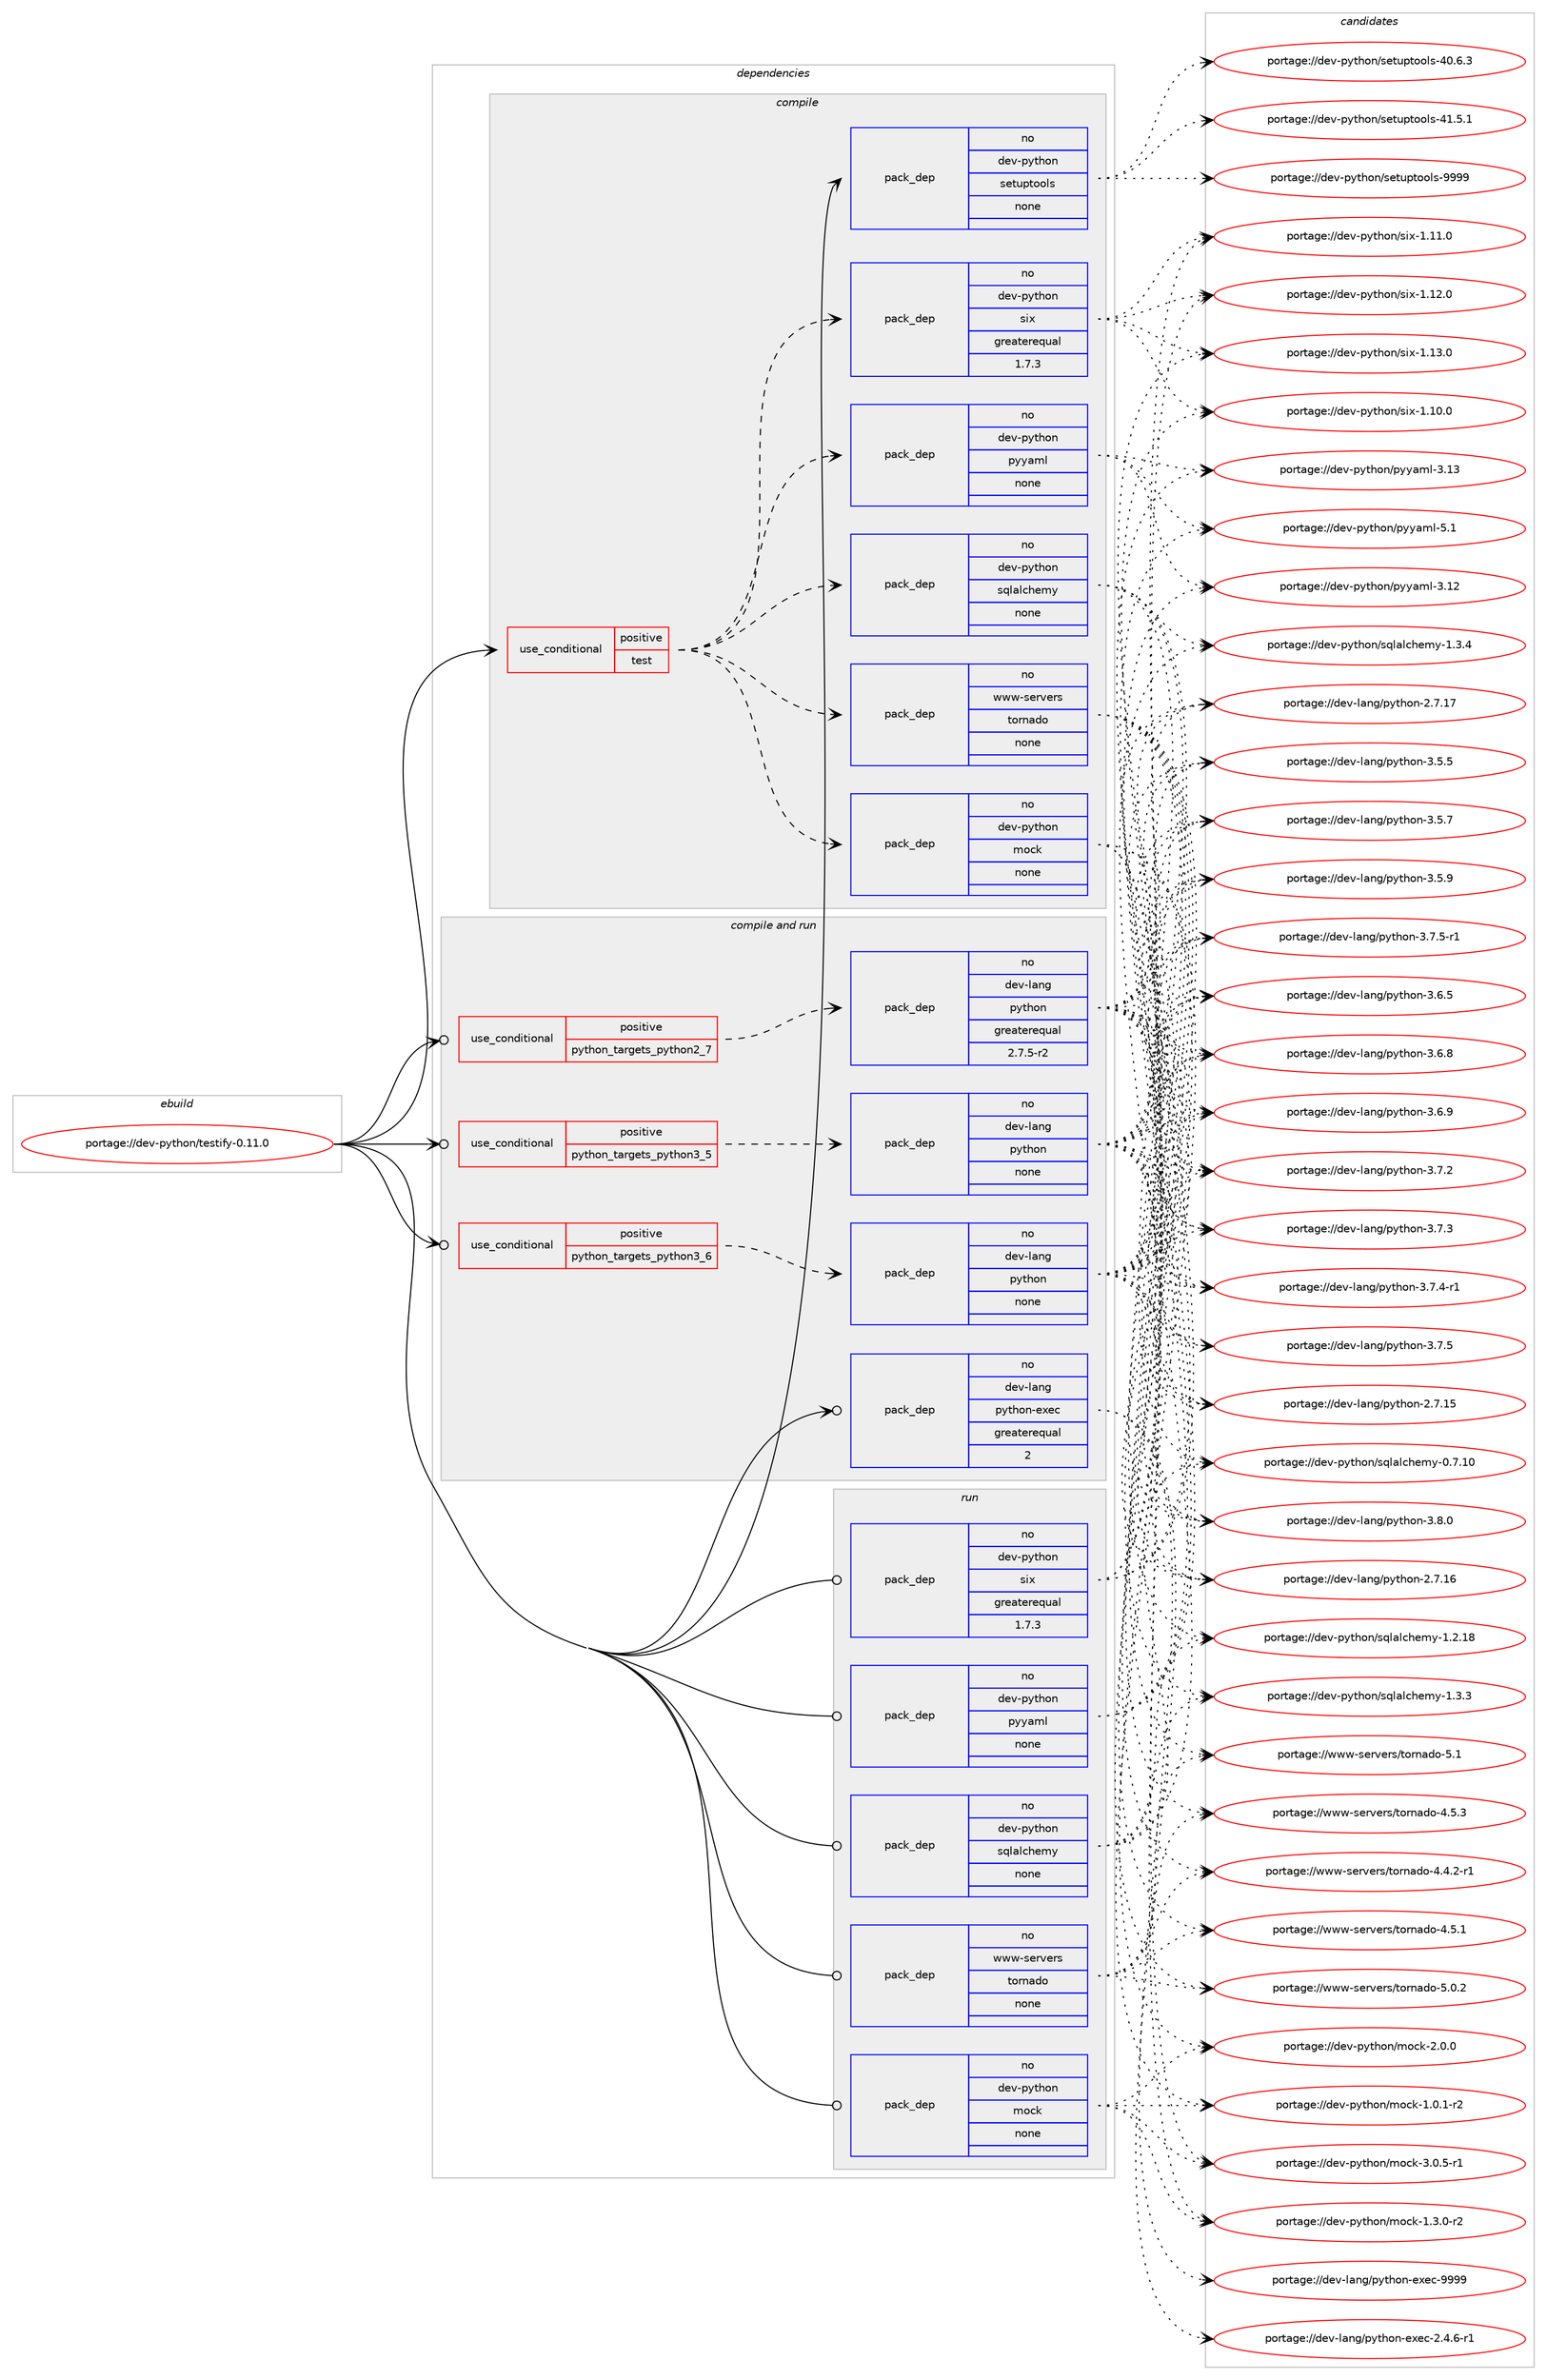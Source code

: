 digraph prolog {

# *************
# Graph options
# *************

newrank=true;
concentrate=true;
compound=true;
graph [rankdir=LR,fontname=Helvetica,fontsize=10,ranksep=1.5];#, ranksep=2.5, nodesep=0.2];
edge  [arrowhead=vee];
node  [fontname=Helvetica,fontsize=10];

# **********
# The ebuild
# **********

subgraph cluster_leftcol {
color=gray;
rank=same;
label=<<i>ebuild</i>>;
id [label="portage://dev-python/testify-0.11.0", color=red, width=4, href="../dev-python/testify-0.11.0.svg"];
}

# ****************
# The dependencies
# ****************

subgraph cluster_midcol {
color=gray;
label=<<i>dependencies</i>>;
subgraph cluster_compile {
fillcolor="#eeeeee";
style=filled;
label=<<i>compile</i>>;
subgraph cond39677 {
dependency175472 [label=<<TABLE BORDER="0" CELLBORDER="1" CELLSPACING="0" CELLPADDING="4"><TR><TD ROWSPAN="3" CELLPADDING="10">use_conditional</TD></TR><TR><TD>positive</TD></TR><TR><TD>test</TD></TR></TABLE>>, shape=none, color=red];
subgraph pack132391 {
dependency175473 [label=<<TABLE BORDER="0" CELLBORDER="1" CELLSPACING="0" CELLPADDING="4" WIDTH="220"><TR><TD ROWSPAN="6" CELLPADDING="30">pack_dep</TD></TR><TR><TD WIDTH="110">no</TD></TR><TR><TD>dev-python</TD></TR><TR><TD>pyyaml</TD></TR><TR><TD>none</TD></TR><TR><TD></TD></TR></TABLE>>, shape=none, color=blue];
}
dependency175472:e -> dependency175473:w [weight=20,style="dashed",arrowhead="vee"];
subgraph pack132392 {
dependency175474 [label=<<TABLE BORDER="0" CELLBORDER="1" CELLSPACING="0" CELLPADDING="4" WIDTH="220"><TR><TD ROWSPAN="6" CELLPADDING="30">pack_dep</TD></TR><TR><TD WIDTH="110">no</TD></TR><TR><TD>dev-python</TD></TR><TR><TD>sqlalchemy</TD></TR><TR><TD>none</TD></TR><TR><TD></TD></TR></TABLE>>, shape=none, color=blue];
}
dependency175472:e -> dependency175474:w [weight=20,style="dashed",arrowhead="vee"];
subgraph pack132393 {
dependency175475 [label=<<TABLE BORDER="0" CELLBORDER="1" CELLSPACING="0" CELLPADDING="4" WIDTH="220"><TR><TD ROWSPAN="6" CELLPADDING="30">pack_dep</TD></TR><TR><TD WIDTH="110">no</TD></TR><TR><TD>dev-python</TD></TR><TR><TD>mock</TD></TR><TR><TD>none</TD></TR><TR><TD></TD></TR></TABLE>>, shape=none, color=blue];
}
dependency175472:e -> dependency175475:w [weight=20,style="dashed",arrowhead="vee"];
subgraph pack132394 {
dependency175476 [label=<<TABLE BORDER="0" CELLBORDER="1" CELLSPACING="0" CELLPADDING="4" WIDTH="220"><TR><TD ROWSPAN="6" CELLPADDING="30">pack_dep</TD></TR><TR><TD WIDTH="110">no</TD></TR><TR><TD>www-servers</TD></TR><TR><TD>tornado</TD></TR><TR><TD>none</TD></TR><TR><TD></TD></TR></TABLE>>, shape=none, color=blue];
}
dependency175472:e -> dependency175476:w [weight=20,style="dashed",arrowhead="vee"];
subgraph pack132395 {
dependency175477 [label=<<TABLE BORDER="0" CELLBORDER="1" CELLSPACING="0" CELLPADDING="4" WIDTH="220"><TR><TD ROWSPAN="6" CELLPADDING="30">pack_dep</TD></TR><TR><TD WIDTH="110">no</TD></TR><TR><TD>dev-python</TD></TR><TR><TD>six</TD></TR><TR><TD>greaterequal</TD></TR><TR><TD>1.7.3</TD></TR></TABLE>>, shape=none, color=blue];
}
dependency175472:e -> dependency175477:w [weight=20,style="dashed",arrowhead="vee"];
}
id:e -> dependency175472:w [weight=20,style="solid",arrowhead="vee"];
subgraph pack132396 {
dependency175478 [label=<<TABLE BORDER="0" CELLBORDER="1" CELLSPACING="0" CELLPADDING="4" WIDTH="220"><TR><TD ROWSPAN="6" CELLPADDING="30">pack_dep</TD></TR><TR><TD WIDTH="110">no</TD></TR><TR><TD>dev-python</TD></TR><TR><TD>setuptools</TD></TR><TR><TD>none</TD></TR><TR><TD></TD></TR></TABLE>>, shape=none, color=blue];
}
id:e -> dependency175478:w [weight=20,style="solid",arrowhead="vee"];
}
subgraph cluster_compileandrun {
fillcolor="#eeeeee";
style=filled;
label=<<i>compile and run</i>>;
subgraph cond39678 {
dependency175479 [label=<<TABLE BORDER="0" CELLBORDER="1" CELLSPACING="0" CELLPADDING="4"><TR><TD ROWSPAN="3" CELLPADDING="10">use_conditional</TD></TR><TR><TD>positive</TD></TR><TR><TD>python_targets_python2_7</TD></TR></TABLE>>, shape=none, color=red];
subgraph pack132397 {
dependency175480 [label=<<TABLE BORDER="0" CELLBORDER="1" CELLSPACING="0" CELLPADDING="4" WIDTH="220"><TR><TD ROWSPAN="6" CELLPADDING="30">pack_dep</TD></TR><TR><TD WIDTH="110">no</TD></TR><TR><TD>dev-lang</TD></TR><TR><TD>python</TD></TR><TR><TD>greaterequal</TD></TR><TR><TD>2.7.5-r2</TD></TR></TABLE>>, shape=none, color=blue];
}
dependency175479:e -> dependency175480:w [weight=20,style="dashed",arrowhead="vee"];
}
id:e -> dependency175479:w [weight=20,style="solid",arrowhead="odotvee"];
subgraph cond39679 {
dependency175481 [label=<<TABLE BORDER="0" CELLBORDER="1" CELLSPACING="0" CELLPADDING="4"><TR><TD ROWSPAN="3" CELLPADDING="10">use_conditional</TD></TR><TR><TD>positive</TD></TR><TR><TD>python_targets_python3_5</TD></TR></TABLE>>, shape=none, color=red];
subgraph pack132398 {
dependency175482 [label=<<TABLE BORDER="0" CELLBORDER="1" CELLSPACING="0" CELLPADDING="4" WIDTH="220"><TR><TD ROWSPAN="6" CELLPADDING="30">pack_dep</TD></TR><TR><TD WIDTH="110">no</TD></TR><TR><TD>dev-lang</TD></TR><TR><TD>python</TD></TR><TR><TD>none</TD></TR><TR><TD></TD></TR></TABLE>>, shape=none, color=blue];
}
dependency175481:e -> dependency175482:w [weight=20,style="dashed",arrowhead="vee"];
}
id:e -> dependency175481:w [weight=20,style="solid",arrowhead="odotvee"];
subgraph cond39680 {
dependency175483 [label=<<TABLE BORDER="0" CELLBORDER="1" CELLSPACING="0" CELLPADDING="4"><TR><TD ROWSPAN="3" CELLPADDING="10">use_conditional</TD></TR><TR><TD>positive</TD></TR><TR><TD>python_targets_python3_6</TD></TR></TABLE>>, shape=none, color=red];
subgraph pack132399 {
dependency175484 [label=<<TABLE BORDER="0" CELLBORDER="1" CELLSPACING="0" CELLPADDING="4" WIDTH="220"><TR><TD ROWSPAN="6" CELLPADDING="30">pack_dep</TD></TR><TR><TD WIDTH="110">no</TD></TR><TR><TD>dev-lang</TD></TR><TR><TD>python</TD></TR><TR><TD>none</TD></TR><TR><TD></TD></TR></TABLE>>, shape=none, color=blue];
}
dependency175483:e -> dependency175484:w [weight=20,style="dashed",arrowhead="vee"];
}
id:e -> dependency175483:w [weight=20,style="solid",arrowhead="odotvee"];
subgraph pack132400 {
dependency175485 [label=<<TABLE BORDER="0" CELLBORDER="1" CELLSPACING="0" CELLPADDING="4" WIDTH="220"><TR><TD ROWSPAN="6" CELLPADDING="30">pack_dep</TD></TR><TR><TD WIDTH="110">no</TD></TR><TR><TD>dev-lang</TD></TR><TR><TD>python-exec</TD></TR><TR><TD>greaterequal</TD></TR><TR><TD>2</TD></TR></TABLE>>, shape=none, color=blue];
}
id:e -> dependency175485:w [weight=20,style="solid",arrowhead="odotvee"];
}
subgraph cluster_run {
fillcolor="#eeeeee";
style=filled;
label=<<i>run</i>>;
subgraph pack132401 {
dependency175486 [label=<<TABLE BORDER="0" CELLBORDER="1" CELLSPACING="0" CELLPADDING="4" WIDTH="220"><TR><TD ROWSPAN="6" CELLPADDING="30">pack_dep</TD></TR><TR><TD WIDTH="110">no</TD></TR><TR><TD>dev-python</TD></TR><TR><TD>mock</TD></TR><TR><TD>none</TD></TR><TR><TD></TD></TR></TABLE>>, shape=none, color=blue];
}
id:e -> dependency175486:w [weight=20,style="solid",arrowhead="odot"];
subgraph pack132402 {
dependency175487 [label=<<TABLE BORDER="0" CELLBORDER="1" CELLSPACING="0" CELLPADDING="4" WIDTH="220"><TR><TD ROWSPAN="6" CELLPADDING="30">pack_dep</TD></TR><TR><TD WIDTH="110">no</TD></TR><TR><TD>dev-python</TD></TR><TR><TD>pyyaml</TD></TR><TR><TD>none</TD></TR><TR><TD></TD></TR></TABLE>>, shape=none, color=blue];
}
id:e -> dependency175487:w [weight=20,style="solid",arrowhead="odot"];
subgraph pack132403 {
dependency175488 [label=<<TABLE BORDER="0" CELLBORDER="1" CELLSPACING="0" CELLPADDING="4" WIDTH="220"><TR><TD ROWSPAN="6" CELLPADDING="30">pack_dep</TD></TR><TR><TD WIDTH="110">no</TD></TR><TR><TD>dev-python</TD></TR><TR><TD>six</TD></TR><TR><TD>greaterequal</TD></TR><TR><TD>1.7.3</TD></TR></TABLE>>, shape=none, color=blue];
}
id:e -> dependency175488:w [weight=20,style="solid",arrowhead="odot"];
subgraph pack132404 {
dependency175489 [label=<<TABLE BORDER="0" CELLBORDER="1" CELLSPACING="0" CELLPADDING="4" WIDTH="220"><TR><TD ROWSPAN="6" CELLPADDING="30">pack_dep</TD></TR><TR><TD WIDTH="110">no</TD></TR><TR><TD>dev-python</TD></TR><TR><TD>sqlalchemy</TD></TR><TR><TD>none</TD></TR><TR><TD></TD></TR></TABLE>>, shape=none, color=blue];
}
id:e -> dependency175489:w [weight=20,style="solid",arrowhead="odot"];
subgraph pack132405 {
dependency175490 [label=<<TABLE BORDER="0" CELLBORDER="1" CELLSPACING="0" CELLPADDING="4" WIDTH="220"><TR><TD ROWSPAN="6" CELLPADDING="30">pack_dep</TD></TR><TR><TD WIDTH="110">no</TD></TR><TR><TD>www-servers</TD></TR><TR><TD>tornado</TD></TR><TR><TD>none</TD></TR><TR><TD></TD></TR></TABLE>>, shape=none, color=blue];
}
id:e -> dependency175490:w [weight=20,style="solid",arrowhead="odot"];
}
}

# **************
# The candidates
# **************

subgraph cluster_choices {
rank=same;
color=gray;
label=<<i>candidates</i>>;

subgraph choice132391 {
color=black;
nodesep=1;
choiceportage1001011184511212111610411111047112121121971091084551464950 [label="portage://dev-python/pyyaml-3.12", color=red, width=4,href="../dev-python/pyyaml-3.12.svg"];
choiceportage1001011184511212111610411111047112121121971091084551464951 [label="portage://dev-python/pyyaml-3.13", color=red, width=4,href="../dev-python/pyyaml-3.13.svg"];
choiceportage10010111845112121116104111110471121211219710910845534649 [label="portage://dev-python/pyyaml-5.1", color=red, width=4,href="../dev-python/pyyaml-5.1.svg"];
dependency175473:e -> choiceportage1001011184511212111610411111047112121121971091084551464950:w [style=dotted,weight="100"];
dependency175473:e -> choiceportage1001011184511212111610411111047112121121971091084551464951:w [style=dotted,weight="100"];
dependency175473:e -> choiceportage10010111845112121116104111110471121211219710910845534649:w [style=dotted,weight="100"];
}
subgraph choice132392 {
color=black;
nodesep=1;
choiceportage1001011184511212111610411111047115113108971089910410110912145484655464948 [label="portage://dev-python/sqlalchemy-0.7.10", color=red, width=4,href="../dev-python/sqlalchemy-0.7.10.svg"];
choiceportage1001011184511212111610411111047115113108971089910410110912145494650464956 [label="portage://dev-python/sqlalchemy-1.2.18", color=red, width=4,href="../dev-python/sqlalchemy-1.2.18.svg"];
choiceportage10010111845112121116104111110471151131089710899104101109121454946514651 [label="portage://dev-python/sqlalchemy-1.3.3", color=red, width=4,href="../dev-python/sqlalchemy-1.3.3.svg"];
choiceportage10010111845112121116104111110471151131089710899104101109121454946514652 [label="portage://dev-python/sqlalchemy-1.3.4", color=red, width=4,href="../dev-python/sqlalchemy-1.3.4.svg"];
dependency175474:e -> choiceportage1001011184511212111610411111047115113108971089910410110912145484655464948:w [style=dotted,weight="100"];
dependency175474:e -> choiceportage1001011184511212111610411111047115113108971089910410110912145494650464956:w [style=dotted,weight="100"];
dependency175474:e -> choiceportage10010111845112121116104111110471151131089710899104101109121454946514651:w [style=dotted,weight="100"];
dependency175474:e -> choiceportage10010111845112121116104111110471151131089710899104101109121454946514652:w [style=dotted,weight="100"];
}
subgraph choice132393 {
color=black;
nodesep=1;
choiceportage1001011184511212111610411111047109111991074549464846494511450 [label="portage://dev-python/mock-1.0.1-r2", color=red, width=4,href="../dev-python/mock-1.0.1-r2.svg"];
choiceportage1001011184511212111610411111047109111991074549465146484511450 [label="portage://dev-python/mock-1.3.0-r2", color=red, width=4,href="../dev-python/mock-1.3.0-r2.svg"];
choiceportage100101118451121211161041111104710911199107455046484648 [label="portage://dev-python/mock-2.0.0", color=red, width=4,href="../dev-python/mock-2.0.0.svg"];
choiceportage1001011184511212111610411111047109111991074551464846534511449 [label="portage://dev-python/mock-3.0.5-r1", color=red, width=4,href="../dev-python/mock-3.0.5-r1.svg"];
dependency175475:e -> choiceportage1001011184511212111610411111047109111991074549464846494511450:w [style=dotted,weight="100"];
dependency175475:e -> choiceportage1001011184511212111610411111047109111991074549465146484511450:w [style=dotted,weight="100"];
dependency175475:e -> choiceportage100101118451121211161041111104710911199107455046484648:w [style=dotted,weight="100"];
dependency175475:e -> choiceportage1001011184511212111610411111047109111991074551464846534511449:w [style=dotted,weight="100"];
}
subgraph choice132394 {
color=black;
nodesep=1;
choiceportage1191191194511510111411810111411547116111114110971001114552465246504511449 [label="portage://www-servers/tornado-4.4.2-r1", color=red, width=4,href="../www-servers/tornado-4.4.2-r1.svg"];
choiceportage119119119451151011141181011141154711611111411097100111455246534649 [label="portage://www-servers/tornado-4.5.1", color=red, width=4,href="../www-servers/tornado-4.5.1.svg"];
choiceportage119119119451151011141181011141154711611111411097100111455246534651 [label="portage://www-servers/tornado-4.5.3", color=red, width=4,href="../www-servers/tornado-4.5.3.svg"];
choiceportage119119119451151011141181011141154711611111411097100111455346484650 [label="portage://www-servers/tornado-5.0.2", color=red, width=4,href="../www-servers/tornado-5.0.2.svg"];
choiceportage11911911945115101114118101114115471161111141109710011145534649 [label="portage://www-servers/tornado-5.1", color=red, width=4,href="../www-servers/tornado-5.1.svg"];
dependency175476:e -> choiceportage1191191194511510111411810111411547116111114110971001114552465246504511449:w [style=dotted,weight="100"];
dependency175476:e -> choiceportage119119119451151011141181011141154711611111411097100111455246534649:w [style=dotted,weight="100"];
dependency175476:e -> choiceportage119119119451151011141181011141154711611111411097100111455246534651:w [style=dotted,weight="100"];
dependency175476:e -> choiceportage119119119451151011141181011141154711611111411097100111455346484650:w [style=dotted,weight="100"];
dependency175476:e -> choiceportage11911911945115101114118101114115471161111141109710011145534649:w [style=dotted,weight="100"];
}
subgraph choice132395 {
color=black;
nodesep=1;
choiceportage100101118451121211161041111104711510512045494649484648 [label="portage://dev-python/six-1.10.0", color=red, width=4,href="../dev-python/six-1.10.0.svg"];
choiceportage100101118451121211161041111104711510512045494649494648 [label="portage://dev-python/six-1.11.0", color=red, width=4,href="../dev-python/six-1.11.0.svg"];
choiceportage100101118451121211161041111104711510512045494649504648 [label="portage://dev-python/six-1.12.0", color=red, width=4,href="../dev-python/six-1.12.0.svg"];
choiceportage100101118451121211161041111104711510512045494649514648 [label="portage://dev-python/six-1.13.0", color=red, width=4,href="../dev-python/six-1.13.0.svg"];
dependency175477:e -> choiceportage100101118451121211161041111104711510512045494649484648:w [style=dotted,weight="100"];
dependency175477:e -> choiceportage100101118451121211161041111104711510512045494649494648:w [style=dotted,weight="100"];
dependency175477:e -> choiceportage100101118451121211161041111104711510512045494649504648:w [style=dotted,weight="100"];
dependency175477:e -> choiceportage100101118451121211161041111104711510512045494649514648:w [style=dotted,weight="100"];
}
subgraph choice132396 {
color=black;
nodesep=1;
choiceportage100101118451121211161041111104711510111611711211611111110811545524846544651 [label="portage://dev-python/setuptools-40.6.3", color=red, width=4,href="../dev-python/setuptools-40.6.3.svg"];
choiceportage100101118451121211161041111104711510111611711211611111110811545524946534649 [label="portage://dev-python/setuptools-41.5.1", color=red, width=4,href="../dev-python/setuptools-41.5.1.svg"];
choiceportage10010111845112121116104111110471151011161171121161111111081154557575757 [label="portage://dev-python/setuptools-9999", color=red, width=4,href="../dev-python/setuptools-9999.svg"];
dependency175478:e -> choiceportage100101118451121211161041111104711510111611711211611111110811545524846544651:w [style=dotted,weight="100"];
dependency175478:e -> choiceportage100101118451121211161041111104711510111611711211611111110811545524946534649:w [style=dotted,weight="100"];
dependency175478:e -> choiceportage10010111845112121116104111110471151011161171121161111111081154557575757:w [style=dotted,weight="100"];
}
subgraph choice132397 {
color=black;
nodesep=1;
choiceportage10010111845108971101034711212111610411111045504655464953 [label="portage://dev-lang/python-2.7.15", color=red, width=4,href="../dev-lang/python-2.7.15.svg"];
choiceportage10010111845108971101034711212111610411111045504655464954 [label="portage://dev-lang/python-2.7.16", color=red, width=4,href="../dev-lang/python-2.7.16.svg"];
choiceportage10010111845108971101034711212111610411111045504655464955 [label="portage://dev-lang/python-2.7.17", color=red, width=4,href="../dev-lang/python-2.7.17.svg"];
choiceportage100101118451089711010347112121116104111110455146534653 [label="portage://dev-lang/python-3.5.5", color=red, width=4,href="../dev-lang/python-3.5.5.svg"];
choiceportage100101118451089711010347112121116104111110455146534655 [label="portage://dev-lang/python-3.5.7", color=red, width=4,href="../dev-lang/python-3.5.7.svg"];
choiceportage100101118451089711010347112121116104111110455146534657 [label="portage://dev-lang/python-3.5.9", color=red, width=4,href="../dev-lang/python-3.5.9.svg"];
choiceportage100101118451089711010347112121116104111110455146544653 [label="portage://dev-lang/python-3.6.5", color=red, width=4,href="../dev-lang/python-3.6.5.svg"];
choiceportage100101118451089711010347112121116104111110455146544656 [label="portage://dev-lang/python-3.6.8", color=red, width=4,href="../dev-lang/python-3.6.8.svg"];
choiceportage100101118451089711010347112121116104111110455146544657 [label="portage://dev-lang/python-3.6.9", color=red, width=4,href="../dev-lang/python-3.6.9.svg"];
choiceportage100101118451089711010347112121116104111110455146554650 [label="portage://dev-lang/python-3.7.2", color=red, width=4,href="../dev-lang/python-3.7.2.svg"];
choiceportage100101118451089711010347112121116104111110455146554651 [label="portage://dev-lang/python-3.7.3", color=red, width=4,href="../dev-lang/python-3.7.3.svg"];
choiceportage1001011184510897110103471121211161041111104551465546524511449 [label="portage://dev-lang/python-3.7.4-r1", color=red, width=4,href="../dev-lang/python-3.7.4-r1.svg"];
choiceportage100101118451089711010347112121116104111110455146554653 [label="portage://dev-lang/python-3.7.5", color=red, width=4,href="../dev-lang/python-3.7.5.svg"];
choiceportage1001011184510897110103471121211161041111104551465546534511449 [label="portage://dev-lang/python-3.7.5-r1", color=red, width=4,href="../dev-lang/python-3.7.5-r1.svg"];
choiceportage100101118451089711010347112121116104111110455146564648 [label="portage://dev-lang/python-3.8.0", color=red, width=4,href="../dev-lang/python-3.8.0.svg"];
dependency175480:e -> choiceportage10010111845108971101034711212111610411111045504655464953:w [style=dotted,weight="100"];
dependency175480:e -> choiceportage10010111845108971101034711212111610411111045504655464954:w [style=dotted,weight="100"];
dependency175480:e -> choiceportage10010111845108971101034711212111610411111045504655464955:w [style=dotted,weight="100"];
dependency175480:e -> choiceportage100101118451089711010347112121116104111110455146534653:w [style=dotted,weight="100"];
dependency175480:e -> choiceportage100101118451089711010347112121116104111110455146534655:w [style=dotted,weight="100"];
dependency175480:e -> choiceportage100101118451089711010347112121116104111110455146534657:w [style=dotted,weight="100"];
dependency175480:e -> choiceportage100101118451089711010347112121116104111110455146544653:w [style=dotted,weight="100"];
dependency175480:e -> choiceportage100101118451089711010347112121116104111110455146544656:w [style=dotted,weight="100"];
dependency175480:e -> choiceportage100101118451089711010347112121116104111110455146544657:w [style=dotted,weight="100"];
dependency175480:e -> choiceportage100101118451089711010347112121116104111110455146554650:w [style=dotted,weight="100"];
dependency175480:e -> choiceportage100101118451089711010347112121116104111110455146554651:w [style=dotted,weight="100"];
dependency175480:e -> choiceportage1001011184510897110103471121211161041111104551465546524511449:w [style=dotted,weight="100"];
dependency175480:e -> choiceportage100101118451089711010347112121116104111110455146554653:w [style=dotted,weight="100"];
dependency175480:e -> choiceportage1001011184510897110103471121211161041111104551465546534511449:w [style=dotted,weight="100"];
dependency175480:e -> choiceportage100101118451089711010347112121116104111110455146564648:w [style=dotted,weight="100"];
}
subgraph choice132398 {
color=black;
nodesep=1;
choiceportage10010111845108971101034711212111610411111045504655464953 [label="portage://dev-lang/python-2.7.15", color=red, width=4,href="../dev-lang/python-2.7.15.svg"];
choiceportage10010111845108971101034711212111610411111045504655464954 [label="portage://dev-lang/python-2.7.16", color=red, width=4,href="../dev-lang/python-2.7.16.svg"];
choiceportage10010111845108971101034711212111610411111045504655464955 [label="portage://dev-lang/python-2.7.17", color=red, width=4,href="../dev-lang/python-2.7.17.svg"];
choiceportage100101118451089711010347112121116104111110455146534653 [label="portage://dev-lang/python-3.5.5", color=red, width=4,href="../dev-lang/python-3.5.5.svg"];
choiceportage100101118451089711010347112121116104111110455146534655 [label="portage://dev-lang/python-3.5.7", color=red, width=4,href="../dev-lang/python-3.5.7.svg"];
choiceportage100101118451089711010347112121116104111110455146534657 [label="portage://dev-lang/python-3.5.9", color=red, width=4,href="../dev-lang/python-3.5.9.svg"];
choiceportage100101118451089711010347112121116104111110455146544653 [label="portage://dev-lang/python-3.6.5", color=red, width=4,href="../dev-lang/python-3.6.5.svg"];
choiceportage100101118451089711010347112121116104111110455146544656 [label="portage://dev-lang/python-3.6.8", color=red, width=4,href="../dev-lang/python-3.6.8.svg"];
choiceportage100101118451089711010347112121116104111110455146544657 [label="portage://dev-lang/python-3.6.9", color=red, width=4,href="../dev-lang/python-3.6.9.svg"];
choiceportage100101118451089711010347112121116104111110455146554650 [label="portage://dev-lang/python-3.7.2", color=red, width=4,href="../dev-lang/python-3.7.2.svg"];
choiceportage100101118451089711010347112121116104111110455146554651 [label="portage://dev-lang/python-3.7.3", color=red, width=4,href="../dev-lang/python-3.7.3.svg"];
choiceportage1001011184510897110103471121211161041111104551465546524511449 [label="portage://dev-lang/python-3.7.4-r1", color=red, width=4,href="../dev-lang/python-3.7.4-r1.svg"];
choiceportage100101118451089711010347112121116104111110455146554653 [label="portage://dev-lang/python-3.7.5", color=red, width=4,href="../dev-lang/python-3.7.5.svg"];
choiceportage1001011184510897110103471121211161041111104551465546534511449 [label="portage://dev-lang/python-3.7.5-r1", color=red, width=4,href="../dev-lang/python-3.7.5-r1.svg"];
choiceportage100101118451089711010347112121116104111110455146564648 [label="portage://dev-lang/python-3.8.0", color=red, width=4,href="../dev-lang/python-3.8.0.svg"];
dependency175482:e -> choiceportage10010111845108971101034711212111610411111045504655464953:w [style=dotted,weight="100"];
dependency175482:e -> choiceportage10010111845108971101034711212111610411111045504655464954:w [style=dotted,weight="100"];
dependency175482:e -> choiceportage10010111845108971101034711212111610411111045504655464955:w [style=dotted,weight="100"];
dependency175482:e -> choiceportage100101118451089711010347112121116104111110455146534653:w [style=dotted,weight="100"];
dependency175482:e -> choiceportage100101118451089711010347112121116104111110455146534655:w [style=dotted,weight="100"];
dependency175482:e -> choiceportage100101118451089711010347112121116104111110455146534657:w [style=dotted,weight="100"];
dependency175482:e -> choiceportage100101118451089711010347112121116104111110455146544653:w [style=dotted,weight="100"];
dependency175482:e -> choiceportage100101118451089711010347112121116104111110455146544656:w [style=dotted,weight="100"];
dependency175482:e -> choiceportage100101118451089711010347112121116104111110455146544657:w [style=dotted,weight="100"];
dependency175482:e -> choiceportage100101118451089711010347112121116104111110455146554650:w [style=dotted,weight="100"];
dependency175482:e -> choiceportage100101118451089711010347112121116104111110455146554651:w [style=dotted,weight="100"];
dependency175482:e -> choiceportage1001011184510897110103471121211161041111104551465546524511449:w [style=dotted,weight="100"];
dependency175482:e -> choiceportage100101118451089711010347112121116104111110455146554653:w [style=dotted,weight="100"];
dependency175482:e -> choiceportage1001011184510897110103471121211161041111104551465546534511449:w [style=dotted,weight="100"];
dependency175482:e -> choiceportage100101118451089711010347112121116104111110455146564648:w [style=dotted,weight="100"];
}
subgraph choice132399 {
color=black;
nodesep=1;
choiceportage10010111845108971101034711212111610411111045504655464953 [label="portage://dev-lang/python-2.7.15", color=red, width=4,href="../dev-lang/python-2.7.15.svg"];
choiceportage10010111845108971101034711212111610411111045504655464954 [label="portage://dev-lang/python-2.7.16", color=red, width=4,href="../dev-lang/python-2.7.16.svg"];
choiceportage10010111845108971101034711212111610411111045504655464955 [label="portage://dev-lang/python-2.7.17", color=red, width=4,href="../dev-lang/python-2.7.17.svg"];
choiceportage100101118451089711010347112121116104111110455146534653 [label="portage://dev-lang/python-3.5.5", color=red, width=4,href="../dev-lang/python-3.5.5.svg"];
choiceportage100101118451089711010347112121116104111110455146534655 [label="portage://dev-lang/python-3.5.7", color=red, width=4,href="../dev-lang/python-3.5.7.svg"];
choiceportage100101118451089711010347112121116104111110455146534657 [label="portage://dev-lang/python-3.5.9", color=red, width=4,href="../dev-lang/python-3.5.9.svg"];
choiceportage100101118451089711010347112121116104111110455146544653 [label="portage://dev-lang/python-3.6.5", color=red, width=4,href="../dev-lang/python-3.6.5.svg"];
choiceportage100101118451089711010347112121116104111110455146544656 [label="portage://dev-lang/python-3.6.8", color=red, width=4,href="../dev-lang/python-3.6.8.svg"];
choiceportage100101118451089711010347112121116104111110455146544657 [label="portage://dev-lang/python-3.6.9", color=red, width=4,href="../dev-lang/python-3.6.9.svg"];
choiceportage100101118451089711010347112121116104111110455146554650 [label="portage://dev-lang/python-3.7.2", color=red, width=4,href="../dev-lang/python-3.7.2.svg"];
choiceportage100101118451089711010347112121116104111110455146554651 [label="portage://dev-lang/python-3.7.3", color=red, width=4,href="../dev-lang/python-3.7.3.svg"];
choiceportage1001011184510897110103471121211161041111104551465546524511449 [label="portage://dev-lang/python-3.7.4-r1", color=red, width=4,href="../dev-lang/python-3.7.4-r1.svg"];
choiceportage100101118451089711010347112121116104111110455146554653 [label="portage://dev-lang/python-3.7.5", color=red, width=4,href="../dev-lang/python-3.7.5.svg"];
choiceportage1001011184510897110103471121211161041111104551465546534511449 [label="portage://dev-lang/python-3.7.5-r1", color=red, width=4,href="../dev-lang/python-3.7.5-r1.svg"];
choiceportage100101118451089711010347112121116104111110455146564648 [label="portage://dev-lang/python-3.8.0", color=red, width=4,href="../dev-lang/python-3.8.0.svg"];
dependency175484:e -> choiceportage10010111845108971101034711212111610411111045504655464953:w [style=dotted,weight="100"];
dependency175484:e -> choiceportage10010111845108971101034711212111610411111045504655464954:w [style=dotted,weight="100"];
dependency175484:e -> choiceportage10010111845108971101034711212111610411111045504655464955:w [style=dotted,weight="100"];
dependency175484:e -> choiceportage100101118451089711010347112121116104111110455146534653:w [style=dotted,weight="100"];
dependency175484:e -> choiceportage100101118451089711010347112121116104111110455146534655:w [style=dotted,weight="100"];
dependency175484:e -> choiceportage100101118451089711010347112121116104111110455146534657:w [style=dotted,weight="100"];
dependency175484:e -> choiceportage100101118451089711010347112121116104111110455146544653:w [style=dotted,weight="100"];
dependency175484:e -> choiceportage100101118451089711010347112121116104111110455146544656:w [style=dotted,weight="100"];
dependency175484:e -> choiceportage100101118451089711010347112121116104111110455146544657:w [style=dotted,weight="100"];
dependency175484:e -> choiceportage100101118451089711010347112121116104111110455146554650:w [style=dotted,weight="100"];
dependency175484:e -> choiceportage100101118451089711010347112121116104111110455146554651:w [style=dotted,weight="100"];
dependency175484:e -> choiceportage1001011184510897110103471121211161041111104551465546524511449:w [style=dotted,weight="100"];
dependency175484:e -> choiceportage100101118451089711010347112121116104111110455146554653:w [style=dotted,weight="100"];
dependency175484:e -> choiceportage1001011184510897110103471121211161041111104551465546534511449:w [style=dotted,weight="100"];
dependency175484:e -> choiceportage100101118451089711010347112121116104111110455146564648:w [style=dotted,weight="100"];
}
subgraph choice132400 {
color=black;
nodesep=1;
choiceportage10010111845108971101034711212111610411111045101120101994550465246544511449 [label="portage://dev-lang/python-exec-2.4.6-r1", color=red, width=4,href="../dev-lang/python-exec-2.4.6-r1.svg"];
choiceportage10010111845108971101034711212111610411111045101120101994557575757 [label="portage://dev-lang/python-exec-9999", color=red, width=4,href="../dev-lang/python-exec-9999.svg"];
dependency175485:e -> choiceportage10010111845108971101034711212111610411111045101120101994550465246544511449:w [style=dotted,weight="100"];
dependency175485:e -> choiceportage10010111845108971101034711212111610411111045101120101994557575757:w [style=dotted,weight="100"];
}
subgraph choice132401 {
color=black;
nodesep=1;
choiceportage1001011184511212111610411111047109111991074549464846494511450 [label="portage://dev-python/mock-1.0.1-r2", color=red, width=4,href="../dev-python/mock-1.0.1-r2.svg"];
choiceportage1001011184511212111610411111047109111991074549465146484511450 [label="portage://dev-python/mock-1.3.0-r2", color=red, width=4,href="../dev-python/mock-1.3.0-r2.svg"];
choiceportage100101118451121211161041111104710911199107455046484648 [label="portage://dev-python/mock-2.0.0", color=red, width=4,href="../dev-python/mock-2.0.0.svg"];
choiceportage1001011184511212111610411111047109111991074551464846534511449 [label="portage://dev-python/mock-3.0.5-r1", color=red, width=4,href="../dev-python/mock-3.0.5-r1.svg"];
dependency175486:e -> choiceportage1001011184511212111610411111047109111991074549464846494511450:w [style=dotted,weight="100"];
dependency175486:e -> choiceportage1001011184511212111610411111047109111991074549465146484511450:w [style=dotted,weight="100"];
dependency175486:e -> choiceportage100101118451121211161041111104710911199107455046484648:w [style=dotted,weight="100"];
dependency175486:e -> choiceportage1001011184511212111610411111047109111991074551464846534511449:w [style=dotted,weight="100"];
}
subgraph choice132402 {
color=black;
nodesep=1;
choiceportage1001011184511212111610411111047112121121971091084551464950 [label="portage://dev-python/pyyaml-3.12", color=red, width=4,href="../dev-python/pyyaml-3.12.svg"];
choiceportage1001011184511212111610411111047112121121971091084551464951 [label="portage://dev-python/pyyaml-3.13", color=red, width=4,href="../dev-python/pyyaml-3.13.svg"];
choiceportage10010111845112121116104111110471121211219710910845534649 [label="portage://dev-python/pyyaml-5.1", color=red, width=4,href="../dev-python/pyyaml-5.1.svg"];
dependency175487:e -> choiceportage1001011184511212111610411111047112121121971091084551464950:w [style=dotted,weight="100"];
dependency175487:e -> choiceportage1001011184511212111610411111047112121121971091084551464951:w [style=dotted,weight="100"];
dependency175487:e -> choiceportage10010111845112121116104111110471121211219710910845534649:w [style=dotted,weight="100"];
}
subgraph choice132403 {
color=black;
nodesep=1;
choiceportage100101118451121211161041111104711510512045494649484648 [label="portage://dev-python/six-1.10.0", color=red, width=4,href="../dev-python/six-1.10.0.svg"];
choiceportage100101118451121211161041111104711510512045494649494648 [label="portage://dev-python/six-1.11.0", color=red, width=4,href="../dev-python/six-1.11.0.svg"];
choiceportage100101118451121211161041111104711510512045494649504648 [label="portage://dev-python/six-1.12.0", color=red, width=4,href="../dev-python/six-1.12.0.svg"];
choiceportage100101118451121211161041111104711510512045494649514648 [label="portage://dev-python/six-1.13.0", color=red, width=4,href="../dev-python/six-1.13.0.svg"];
dependency175488:e -> choiceportage100101118451121211161041111104711510512045494649484648:w [style=dotted,weight="100"];
dependency175488:e -> choiceportage100101118451121211161041111104711510512045494649494648:w [style=dotted,weight="100"];
dependency175488:e -> choiceportage100101118451121211161041111104711510512045494649504648:w [style=dotted,weight="100"];
dependency175488:e -> choiceportage100101118451121211161041111104711510512045494649514648:w [style=dotted,weight="100"];
}
subgraph choice132404 {
color=black;
nodesep=1;
choiceportage1001011184511212111610411111047115113108971089910410110912145484655464948 [label="portage://dev-python/sqlalchemy-0.7.10", color=red, width=4,href="../dev-python/sqlalchemy-0.7.10.svg"];
choiceportage1001011184511212111610411111047115113108971089910410110912145494650464956 [label="portage://dev-python/sqlalchemy-1.2.18", color=red, width=4,href="../dev-python/sqlalchemy-1.2.18.svg"];
choiceportage10010111845112121116104111110471151131089710899104101109121454946514651 [label="portage://dev-python/sqlalchemy-1.3.3", color=red, width=4,href="../dev-python/sqlalchemy-1.3.3.svg"];
choiceportage10010111845112121116104111110471151131089710899104101109121454946514652 [label="portage://dev-python/sqlalchemy-1.3.4", color=red, width=4,href="../dev-python/sqlalchemy-1.3.4.svg"];
dependency175489:e -> choiceportage1001011184511212111610411111047115113108971089910410110912145484655464948:w [style=dotted,weight="100"];
dependency175489:e -> choiceportage1001011184511212111610411111047115113108971089910410110912145494650464956:w [style=dotted,weight="100"];
dependency175489:e -> choiceportage10010111845112121116104111110471151131089710899104101109121454946514651:w [style=dotted,weight="100"];
dependency175489:e -> choiceportage10010111845112121116104111110471151131089710899104101109121454946514652:w [style=dotted,weight="100"];
}
subgraph choice132405 {
color=black;
nodesep=1;
choiceportage1191191194511510111411810111411547116111114110971001114552465246504511449 [label="portage://www-servers/tornado-4.4.2-r1", color=red, width=4,href="../www-servers/tornado-4.4.2-r1.svg"];
choiceportage119119119451151011141181011141154711611111411097100111455246534649 [label="portage://www-servers/tornado-4.5.1", color=red, width=4,href="../www-servers/tornado-4.5.1.svg"];
choiceportage119119119451151011141181011141154711611111411097100111455246534651 [label="portage://www-servers/tornado-4.5.3", color=red, width=4,href="../www-servers/tornado-4.5.3.svg"];
choiceportage119119119451151011141181011141154711611111411097100111455346484650 [label="portage://www-servers/tornado-5.0.2", color=red, width=4,href="../www-servers/tornado-5.0.2.svg"];
choiceportage11911911945115101114118101114115471161111141109710011145534649 [label="portage://www-servers/tornado-5.1", color=red, width=4,href="../www-servers/tornado-5.1.svg"];
dependency175490:e -> choiceportage1191191194511510111411810111411547116111114110971001114552465246504511449:w [style=dotted,weight="100"];
dependency175490:e -> choiceportage119119119451151011141181011141154711611111411097100111455246534649:w [style=dotted,weight="100"];
dependency175490:e -> choiceportage119119119451151011141181011141154711611111411097100111455246534651:w [style=dotted,weight="100"];
dependency175490:e -> choiceportage119119119451151011141181011141154711611111411097100111455346484650:w [style=dotted,weight="100"];
dependency175490:e -> choiceportage11911911945115101114118101114115471161111141109710011145534649:w [style=dotted,weight="100"];
}
}

}
